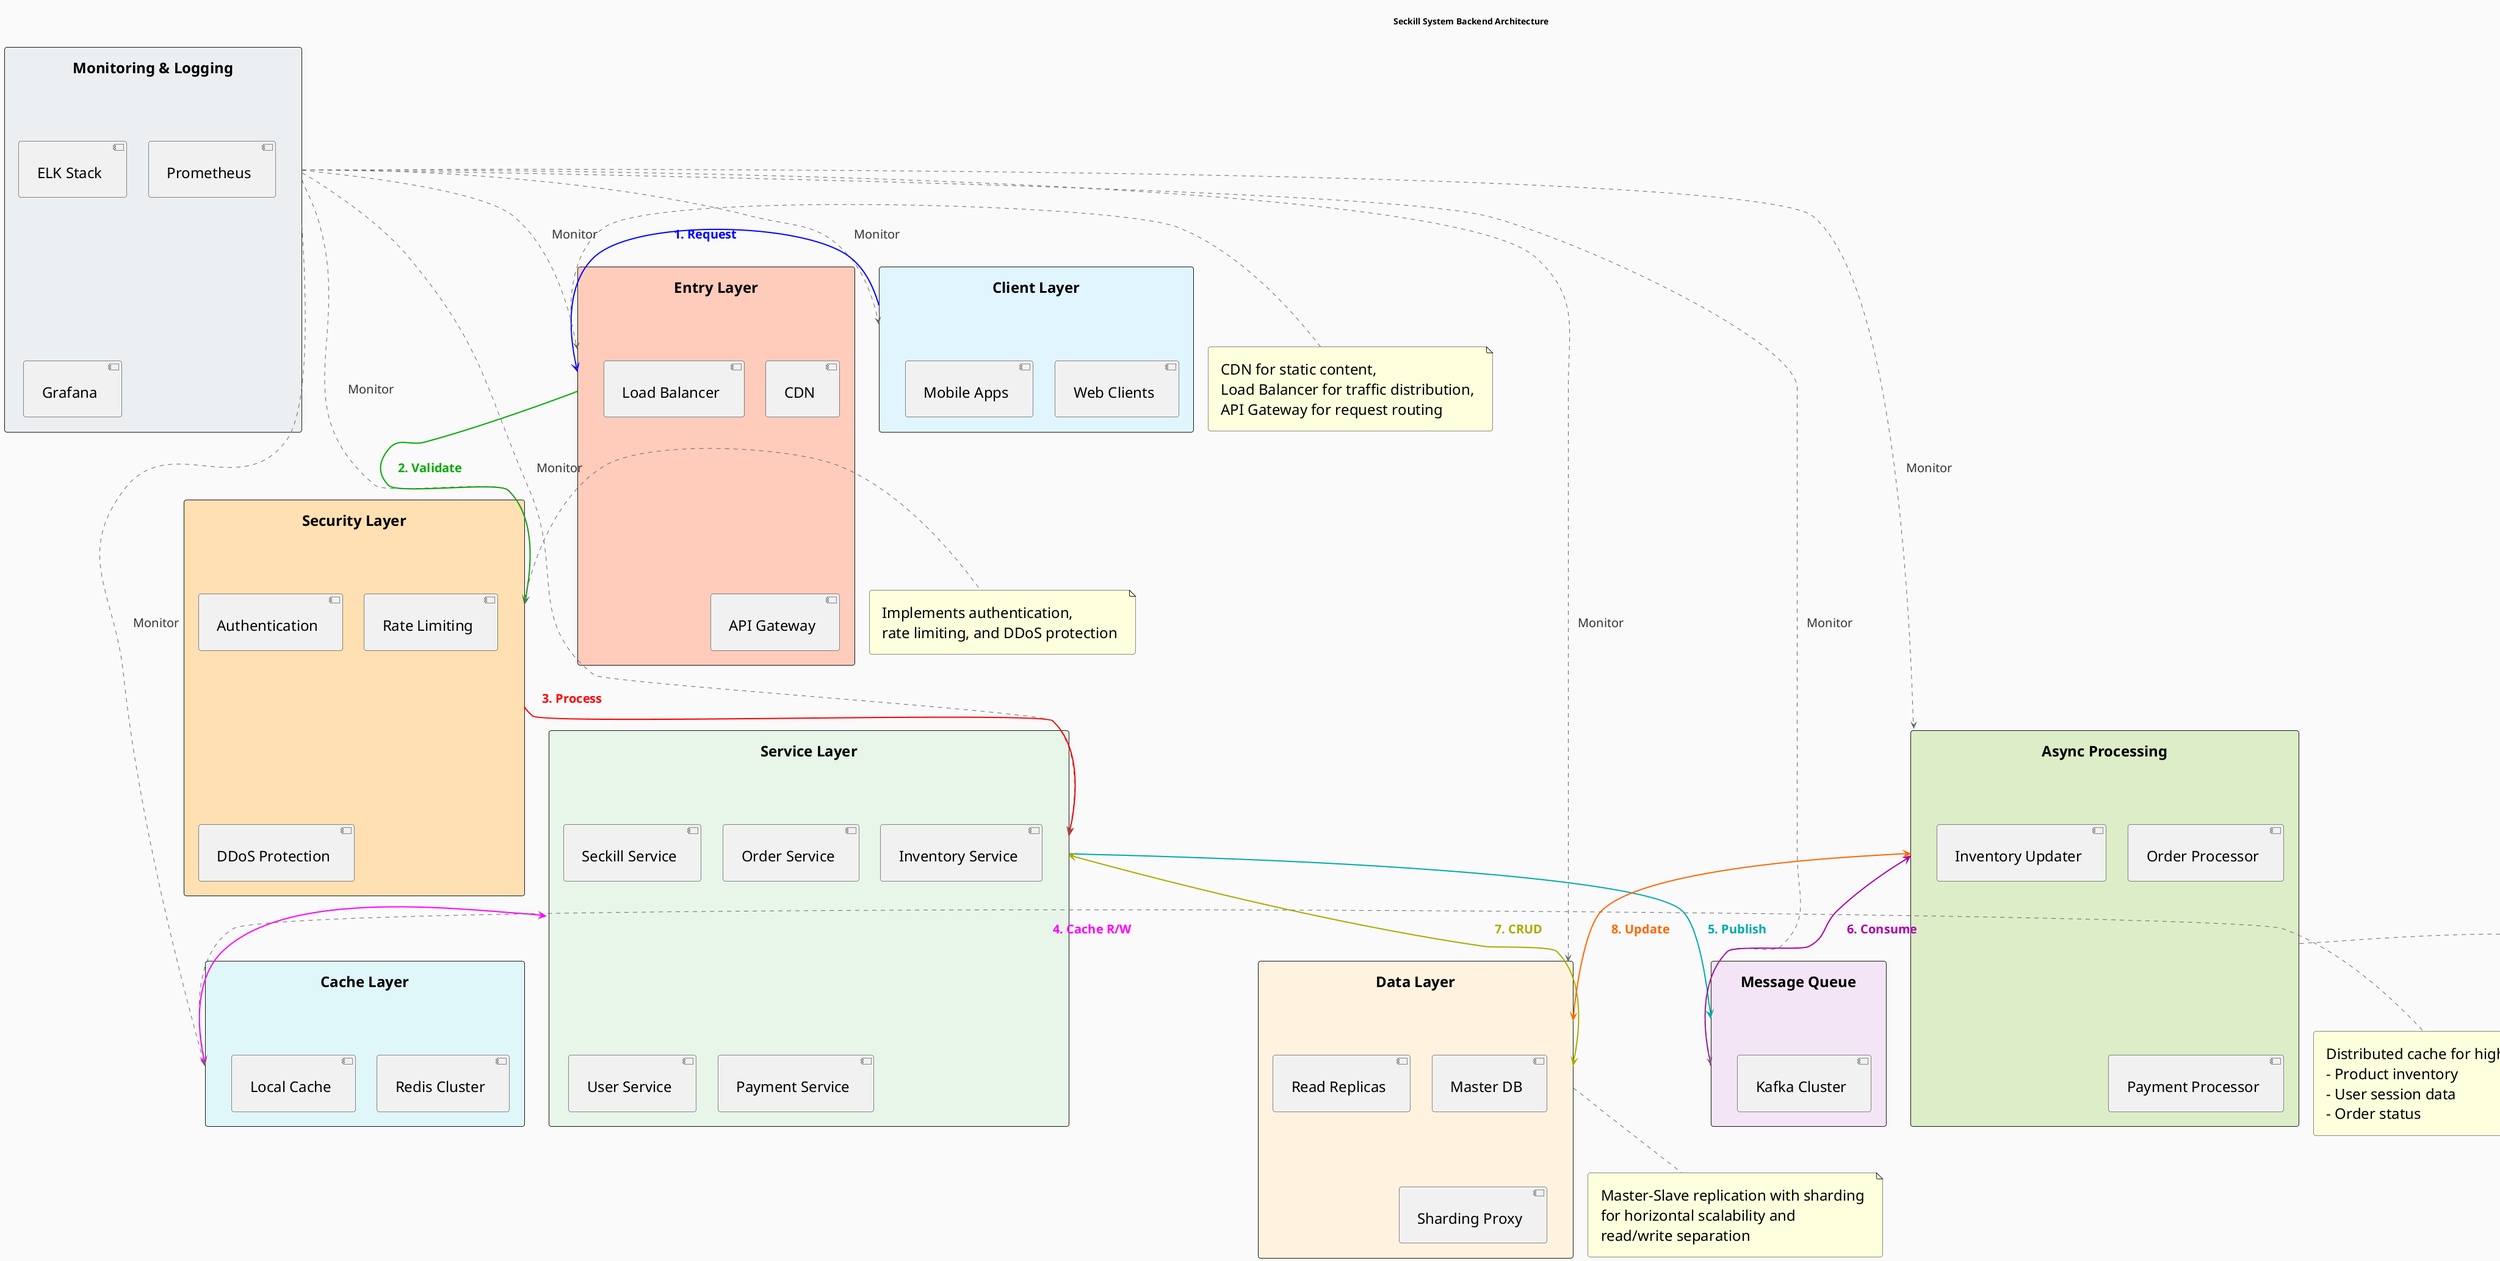 @startuml Seckill System Backend Architecture
!pragma layout dot
skinparam backgroundColor #FAFAFA
skinparam defaultFontName Arial
skinparam defaultFontSize 24
skinparam roundcorner 8
skinparam shadowing false
skinparam padding 15
skinparam componentPadding 25
skinparam ArrowColor #666666
skinparam ArrowFontColor #333333
skinparam ArrowFontSize 20
skinparam ArrowLabelDistance 10
allowmixing

title Seckill System Backend Architecture

rectangle "Client Layer" as ClientLayer #E1F5FE {
    component "Web Clients" as WebClients
    component "Mobile Apps" as MobileApps
}

rectangle "Entry Layer" as EntryLayer #FFCCBC {
    component "CDN" as CDN
    component "Load Balancer" as LoadBalancer
    component "API Gateway" as APIGateway
}

rectangle "Security Layer" as SecurityLayer #FFE0B2 {
    component "Authentication" as Authentication
    component "Rate Limiting" as RateLimiting
    component "DDoS Protection" as DDoSProtection
}

rectangle "Service Layer" as ServiceLayer #E8F5E9 {
    component "Seckill Service" as SeckillService
    component "Order Service" as OrderService
    component "Inventory Service" as InventoryService
    component "User Service" as UserService
    component "Payment Service" as PaymentService
}

rectangle "Cache Layer" as CacheLayer #E0F7FA {
    component "Redis Cluster" as RedisCluster
    component "Local Cache" as LocalCache
}

rectangle "Message Queue" as MessageQueue #F3E5F5 {
    component "Kafka Cluster" as KafkaCluster
}

rectangle "Async Processing" as AsyncProcessing #DCEDC8 {
    component "Order Processor" as OrderProcessor
    component "Inventory Updater" as InventoryUpdater
    component "Payment Processor" as PaymentProcessor
}

rectangle "Data Layer" as DataLayer #FFF3E0 {
    component "Master DB" as MasterDB
    component "Read Replicas" as ReadReplicas
    component "Sharding Proxy" as ShardingProxy
}

rectangle "Monitoring & Logging" as MonitoringLogging #ECEFF1 {
    component "ELK Stack" as ELKStack
    component "Prometheus" as Prometheus
    component "Grafana" as Grafana
}

ClientLayer -[#0000FF,thickness=2]-> EntryLayer : "<color:#0000FF><b>1. Request</b></color>"
EntryLayer -[#00AA00,thickness=2]-> SecurityLayer : "<color:#00AA00><b>2. Validate</b></color>"
SecurityLayer -[#FF0000,thickness=2]-> ServiceLayer : "<color:#FF0000><b>3. Process</b></color>"
ServiceLayer <-[#FF00FF,thickness=2]-> CacheLayer : "<color:#FF00FF><b>4. Cache R/W</b></color>"
ServiceLayer -[#00AAAA,thickness=2]-> MessageQueue : "<color:#00AAAA><b>5. Publish</b></color>"
AsyncProcessing <-[#AA00AA,thickness=2]- MessageQueue : "<color:#AA00AA><b>6. Consume</b></color>"
ServiceLayer <-[#AAAA00,thickness=2]-> DataLayer : "<color:#AAAA00><b>7. CRUD</b></color>"
AsyncProcessing <-[#FF6600,thickness=2]-> DataLayer : "<color:#FF6600><b>8. Update</b></color>"

MonitoringLogging ..> ClientLayer : "Monitor"
MonitoringLogging ..> EntryLayer : "Monitor"
MonitoringLogging ..> SecurityLayer : "Monitor"
MonitoringLogging ..> ServiceLayer : "Monitor"
MonitoringLogging ..> CacheLayer : "Monitor"
MonitoringLogging ..> MessageQueue : "Monitor"
MonitoringLogging ..> AsyncProcessing : "Monitor"
MonitoringLogging ..> DataLayer : "Monitor"

note right of EntryLayer
  CDN for static content,
  Load Balancer for traffic distribution,
  API Gateway for request routing
end note

note right of SecurityLayer
  Implements authentication,
  rate limiting, and DDoS protection
end note

note right of CacheLayer
  Distributed cache for high performance:
  - Product inventory
  - User session data
  - Order status
end note

note bottom of AsyncProcessing
  Scalable workers for high-volume tasks:
  - Order confirmation
  - Inventory updates
  - Payment processing
end note

note bottom of DataLayer
  Master-Slave replication with sharding
  for horizontal scalability and
  read/write separation
end note

@enduml
